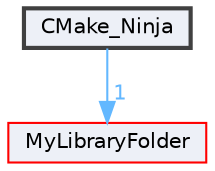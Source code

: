 digraph "C:/Users/K.Lourenco/source/repos/CMake_Ninja/CMake_Ninja"
{
 // LATEX_PDF_SIZE
  bgcolor="transparent";
  edge [fontname=Helvetica,fontsize=10,labelfontname=Helvetica,labelfontsize=10];
  node [fontname=Helvetica,fontsize=10,shape=box,height=0.2,width=0.4];
  compound=true
  dir_3707cf4d4b90dd2d36a849c1af0e7fa0 [label="CMake_Ninja", fillcolor="#edf0f7", color="grey25", style="filled,bold", URL="dir_3707cf4d4b90dd2d36a849c1af0e7fa0.html",tooltip=""];
  dir_4c8a712660d196a2efdbe3c38ebda330 [label="MyLibraryFolder", fillcolor="#edf0f7", color="red", style="filled", URL="dir_4c8a712660d196a2efdbe3c38ebda330.html",tooltip=""];
  dir_3707cf4d4b90dd2d36a849c1af0e7fa0->dir_4c8a712660d196a2efdbe3c38ebda330 [headlabel="1", labeldistance=1.5 headhref="dir_000000_000002.html" href="dir_000000_000002.html" color="steelblue1" fontcolor="steelblue1"];
}
